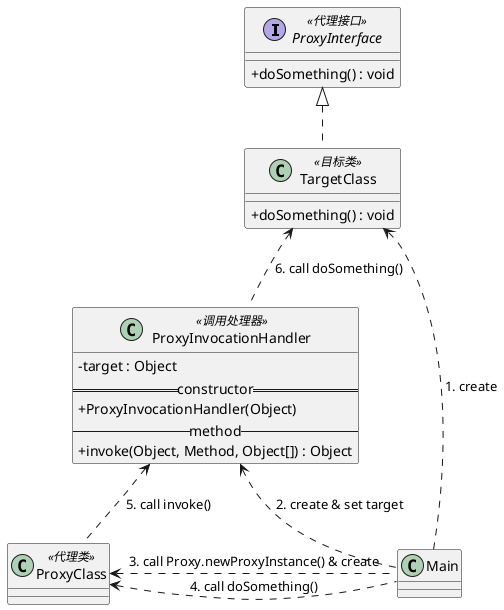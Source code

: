 @startuml
skinparam classAttributeIconSize 0

interface ProxyInterface <<代理接口>> {
    + doSomething() : void
}

class TargetClass <<目标类>> {
    + doSomething() : void
}

class ProxyInvocationHandler <<调用处理器>> {
    - target : Object
    == constructor ==
    + ProxyInvocationHandler(Object)
    -- method --
    + invoke(Object, Method, Object[]) : Object
}

class ProxyClass <<代理类>>

class Main


ProxyInterface <|.. TargetClass
TargetClass <.. Main : 1. create
ProxyInvocationHandler <.. Main : 2. create & set target
ProxyClass <. Main : 3. call Proxy.newProxyInstance() & create
ProxyClass <. Main : 4. call doSomething()
ProxyInvocationHandler <.. ProxyClass : 5. call invoke()
TargetClass <.. ProxyInvocationHandler : 6. call doSomething()

@enduml